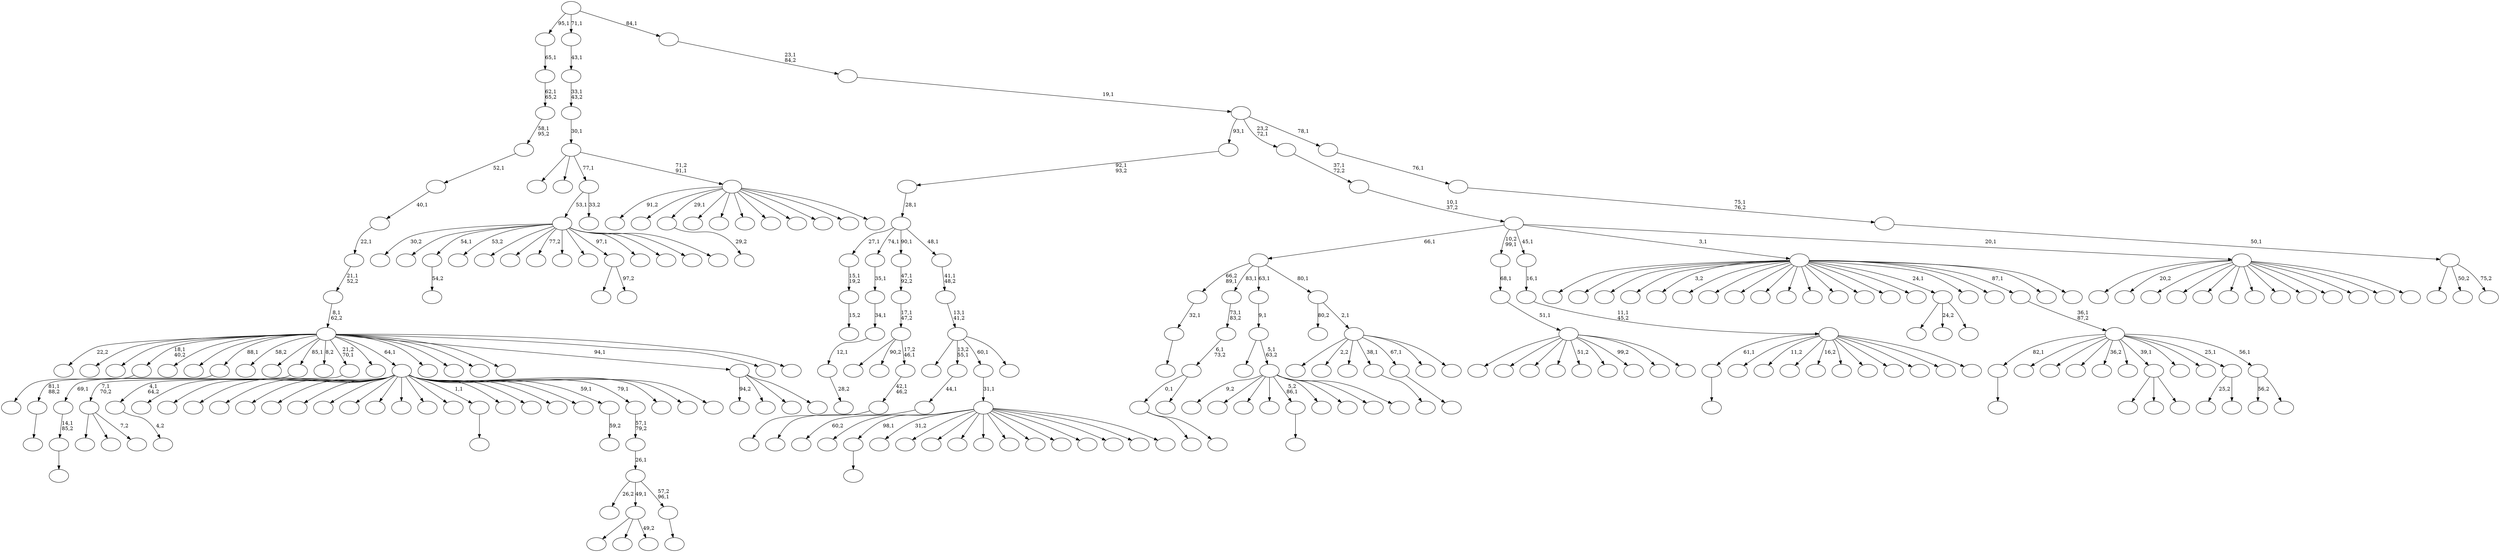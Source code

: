 digraph T {
	300 [label=""]
	299 [label=""]
	298 [label=""]
	297 [label=""]
	296 [label=""]
	295 [label=""]
	294 [label=""]
	293 [label=""]
	292 [label=""]
	291 [label=""]
	290 [label=""]
	289 [label=""]
	288 [label=""]
	287 [label=""]
	286 [label=""]
	285 [label=""]
	284 [label=""]
	283 [label=""]
	282 [label=""]
	281 [label=""]
	280 [label=""]
	279 [label=""]
	278 [label=""]
	277 [label=""]
	276 [label=""]
	275 [label=""]
	274 [label=""]
	273 [label=""]
	272 [label=""]
	271 [label=""]
	270 [label=""]
	269 [label=""]
	268 [label=""]
	267 [label=""]
	266 [label=""]
	265 [label=""]
	264 [label=""]
	263 [label=""]
	262 [label=""]
	261 [label=""]
	260 [label=""]
	259 [label=""]
	258 [label=""]
	257 [label=""]
	256 [label=""]
	255 [label=""]
	254 [label=""]
	253 [label=""]
	252 [label=""]
	251 [label=""]
	250 [label=""]
	249 [label=""]
	248 [label=""]
	247 [label=""]
	246 [label=""]
	245 [label=""]
	244 [label=""]
	243 [label=""]
	242 [label=""]
	241 [label=""]
	240 [label=""]
	239 [label=""]
	238 [label=""]
	237 [label=""]
	236 [label=""]
	235 [label=""]
	234 [label=""]
	233 [label=""]
	232 [label=""]
	231 [label=""]
	230 [label=""]
	229 [label=""]
	228 [label=""]
	227 [label=""]
	226 [label=""]
	225 [label=""]
	224 [label=""]
	223 [label=""]
	222 [label=""]
	221 [label=""]
	220 [label=""]
	219 [label=""]
	218 [label=""]
	217 [label=""]
	216 [label=""]
	215 [label=""]
	214 [label=""]
	213 [label=""]
	212 [label=""]
	211 [label=""]
	210 [label=""]
	209 [label=""]
	208 [label=""]
	207 [label=""]
	206 [label=""]
	205 [label=""]
	204 [label=""]
	203 [label=""]
	202 [label=""]
	201 [label=""]
	200 [label=""]
	199 [label=""]
	198 [label=""]
	197 [label=""]
	196 [label=""]
	195 [label=""]
	194 [label=""]
	193 [label=""]
	192 [label=""]
	191 [label=""]
	190 [label=""]
	189 [label=""]
	188 [label=""]
	187 [label=""]
	186 [label=""]
	185 [label=""]
	184 [label=""]
	183 [label=""]
	182 [label=""]
	181 [label=""]
	180 [label=""]
	179 [label=""]
	178 [label=""]
	177 [label=""]
	176 [label=""]
	175 [label=""]
	174 [label=""]
	173 [label=""]
	172 [label=""]
	171 [label=""]
	170 [label=""]
	169 [label=""]
	168 [label=""]
	167 [label=""]
	166 [label=""]
	165 [label=""]
	164 [label=""]
	163 [label=""]
	162 [label=""]
	161 [label=""]
	160 [label=""]
	159 [label=""]
	158 [label=""]
	157 [label=""]
	156 [label=""]
	155 [label=""]
	154 [label=""]
	153 [label=""]
	152 [label=""]
	151 [label=""]
	150 [label=""]
	149 [label=""]
	148 [label=""]
	147 [label=""]
	146 [label=""]
	145 [label=""]
	144 [label=""]
	143 [label=""]
	142 [label=""]
	141 [label=""]
	140 [label=""]
	139 [label=""]
	138 [label=""]
	137 [label=""]
	136 [label=""]
	135 [label=""]
	134 [label=""]
	133 [label=""]
	132 [label=""]
	131 [label=""]
	130 [label=""]
	129 [label=""]
	128 [label=""]
	127 [label=""]
	126 [label=""]
	125 [label=""]
	124 [label=""]
	123 [label=""]
	122 [label=""]
	121 [label=""]
	120 [label=""]
	119 [label=""]
	118 [label=""]
	117 [label=""]
	116 [label=""]
	115 [label=""]
	114 [label=""]
	113 [label=""]
	112 [label=""]
	111 [label=""]
	110 [label=""]
	109 [label=""]
	108 [label=""]
	107 [label=""]
	106 [label=""]
	105 [label=""]
	104 [label=""]
	103 [label=""]
	102 [label=""]
	101 [label=""]
	100 [label=""]
	99 [label=""]
	98 [label=""]
	97 [label=""]
	96 [label=""]
	95 [label=""]
	94 [label=""]
	93 [label=""]
	92 [label=""]
	91 [label=""]
	90 [label=""]
	89 [label=""]
	88 [label=""]
	87 [label=""]
	86 [label=""]
	85 [label=""]
	84 [label=""]
	83 [label=""]
	82 [label=""]
	81 [label=""]
	80 [label=""]
	79 [label=""]
	78 [label=""]
	77 [label=""]
	76 [label=""]
	75 [label=""]
	74 [label=""]
	73 [label=""]
	72 [label=""]
	71 [label=""]
	70 [label=""]
	69 [label=""]
	68 [label=""]
	67 [label=""]
	66 [label=""]
	65 [label=""]
	64 [label=""]
	63 [label=""]
	62 [label=""]
	61 [label=""]
	60 [label=""]
	59 [label=""]
	58 [label=""]
	57 [label=""]
	56 [label=""]
	55 [label=""]
	54 [label=""]
	53 [label=""]
	52 [label=""]
	51 [label=""]
	50 [label=""]
	49 [label=""]
	48 [label=""]
	47 [label=""]
	46 [label=""]
	45 [label=""]
	44 [label=""]
	43 [label=""]
	42 [label=""]
	41 [label=""]
	40 [label=""]
	39 [label=""]
	38 [label=""]
	37 [label=""]
	36 [label=""]
	35 [label=""]
	34 [label=""]
	33 [label=""]
	32 [label=""]
	31 [label=""]
	30 [label=""]
	29 [label=""]
	28 [label=""]
	27 [label=""]
	26 [label=""]
	25 [label=""]
	24 [label=""]
	23 [label=""]
	22 [label=""]
	21 [label=""]
	20 [label=""]
	19 [label=""]
	18 [label=""]
	17 [label=""]
	16 [label=""]
	15 [label=""]
	14 [label=""]
	13 [label=""]
	12 [label=""]
	11 [label=""]
	10 [label=""]
	9 [label=""]
	8 [label=""]
	7 [label=""]
	6 [label=""]
	5 [label=""]
	4 [label=""]
	3 [label=""]
	2 [label=""]
	1 [label=""]
	0 [label=""]
	296 -> 297 [label="4,2"]
	287 -> 288 [label=""]
	274 -> 275 [label=""]
	271 -> 272 [label="15,2"]
	270 -> 271 [label="15,1\n19,2"]
	261 -> 262 [label="29,2"]
	258 -> 259 [label=""]
	256 -> 257 [label="54,2"]
	247 -> 248 [label=""]
	246 -> 247 [label="32,1"]
	233 -> 234 [label=""]
	232 -> 233 [label="81,1\n88,2"]
	222 -> 223 [label=""]
	218 -> 219 [label="28,2"]
	217 -> 218 [label="12,1"]
	216 -> 217 [label="34,1"]
	215 -> 216 [label="35,1"]
	211 -> 212 [label=""]
	204 -> 205 [label=""]
	203 -> 204 [label="44,1"]
	189 -> 190 [label=""]
	184 -> 187 [label=""]
	184 -> 185 [label=""]
	182 -> 183 [label=""]
	181 -> 182 [label="14,1\n85,2"]
	180 -> 181 [label="69,1"]
	177 -> 178 [label=""]
	176 -> 177 [label="42,1\n46,2"]
	175 -> 298 [label=""]
	175 -> 193 [label="90,2"]
	175 -> 176 [label="17,2\n46,1"]
	174 -> 175 [label="17,1\n47,2"]
	173 -> 174 [label="47,1\n92,2"]
	150 -> 151 [label=""]
	146 -> 147 [label=""]
	142 -> 184 [label="0,1"]
	142 -> 143 [label=""]
	141 -> 142 [label="6,1\n73,2"]
	140 -> 141 [label="73,1\n83,2"]
	138 -> 172 [label=""]
	138 -> 139 [label="97,2"]
	136 -> 252 [label=""]
	136 -> 231 [label=""]
	136 -> 137 [label="49,2"]
	118 -> 119 [label="59,2"]
	112 -> 294 [label=""]
	112 -> 124 [label=""]
	112 -> 113 [label="7,2"]
	111 -> 112 [label="7,1\n70,2"]
	107 -> 235 [label=""]
	107 -> 206 [label="24,2"]
	107 -> 108 [label=""]
	105 -> 106 [label=""]
	104 -> 196 [label="26,2"]
	104 -> 136 [label="49,1"]
	104 -> 105 [label="57,2\n96,1"]
	103 -> 104 [label="26,1"]
	102 -> 103 [label="57,1\n79,2"]
	98 -> 243 [label=""]
	98 -> 170 [label=""]
	98 -> 99 [label=""]
	83 -> 299 [label="9,2"]
	83 -> 229 [label=""]
	83 -> 195 [label=""]
	83 -> 186 [label=""]
	83 -> 146 [label="5,2\n86,1"]
	83 -> 145 [label=""]
	83 -> 114 [label=""]
	83 -> 110 [label=""]
	83 -> 84 [label=""]
	82 -> 144 [label=""]
	82 -> 83 [label="5,1\n63,2"]
	81 -> 82 [label="9,1"]
	78 -> 296 [label="4,1\n64,2"]
	78 -> 285 [label=""]
	78 -> 283 [label=""]
	78 -> 279 [label=""]
	78 -> 268 [label=""]
	78 -> 267 [label=""]
	78 -> 265 [label=""]
	78 -> 250 [label=""]
	78 -> 225 [label=""]
	78 -> 224 [label=""]
	78 -> 210 [label=""]
	78 -> 207 [label=""]
	78 -> 192 [label=""]
	78 -> 191 [label=""]
	78 -> 189 [label="1,1"]
	78 -> 167 [label=""]
	78 -> 165 [label=""]
	78 -> 164 [label=""]
	78 -> 122 [label=""]
	78 -> 118 [label="59,1"]
	78 -> 102 [label="79,1"]
	78 -> 95 [label=""]
	78 -> 86 [label=""]
	78 -> 79 [label=""]
	76 -> 127 [label="25,2"]
	76 -> 77 [label=""]
	72 -> 291 [label=""]
	72 -> 282 [label="2,2"]
	72 -> 240 [label=""]
	72 -> 211 [label="38,1"]
	72 -> 150 [label="67,1"]
	72 -> 88 [label=""]
	72 -> 73 [label=""]
	71 -> 286 [label="80,2"]
	71 -> 72 [label="2,1"]
	70 -> 246 [label="66,2\n89,1"]
	70 -> 140 [label="83,1"]
	70 -> 81 [label="63,1"]
	70 -> 71 [label="80,1"]
	67 -> 266 [label="30,2"]
	67 -> 263 [label=""]
	67 -> 256 [label="54,1"]
	67 -> 254 [label="53,2"]
	67 -> 239 [label=""]
	67 -> 208 [label=""]
	67 -> 166 [label="77,2"]
	67 -> 161 [label=""]
	67 -> 153 [label=""]
	67 -> 138 [label="97,1"]
	67 -> 128 [label=""]
	67 -> 100 [label=""]
	67 -> 90 [label=""]
	67 -> 68 [label=""]
	64 -> 227 [label="56,2"]
	64 -> 65 [label=""]
	63 -> 222 [label="82,1"]
	63 -> 202 [label=""]
	63 -> 188 [label=""]
	63 -> 163 [label=""]
	63 -> 129 [label="36,2"]
	63 -> 101 [label=""]
	63 -> 98 [label="39,1"]
	63 -> 93 [label=""]
	63 -> 85 [label=""]
	63 -> 76 [label="25,1"]
	63 -> 64 [label="56,1"]
	62 -> 63 [label="36,1\n87,2"]
	59 -> 277 [label="60,2"]
	59 -> 269 [label=""]
	59 -> 258 [label="98,1"]
	59 -> 255 [label="31,2"]
	59 -> 245 [label=""]
	59 -> 221 [label=""]
	59 -> 198 [label=""]
	59 -> 197 [label=""]
	59 -> 179 [label=""]
	59 -> 169 [label=""]
	59 -> 155 [label=""]
	59 -> 126 [label=""]
	59 -> 125 [label=""]
	59 -> 91 [label=""]
	59 -> 60 [label=""]
	58 -> 59 [label="31,1"]
	52 -> 249 [label="94,2"]
	52 -> 80 [label=""]
	52 -> 66 [label=""]
	52 -> 53 [label=""]
	50 -> 238 [label=""]
	50 -> 199 [label=""]
	50 -> 194 [label=""]
	50 -> 157 [label=""]
	50 -> 135 [label="51,2"]
	50 -> 121 [label=""]
	50 -> 97 [label="99,2"]
	50 -> 92 [label=""]
	50 -> 51 [label=""]
	49 -> 50 [label="51,1"]
	48 -> 49 [label="68,1"]
	44 -> 300 [label="22,2"]
	44 -> 295 [label=""]
	44 -> 289 [label=""]
	44 -> 274 [label="18,1\n40,2"]
	44 -> 241 [label=""]
	44 -> 237 [label=""]
	44 -> 232 [label="88,1"]
	44 -> 226 [label="58,2"]
	44 -> 213 [label=""]
	44 -> 180 [label="85,1"]
	44 -> 156 [label="8,2"]
	44 -> 111 [label="21,2\n70,1"]
	44 -> 94 [label=""]
	44 -> 78 [label="64,1"]
	44 -> 69 [label=""]
	44 -> 56 [label=""]
	44 -> 55 [label=""]
	44 -> 54 [label=""]
	44 -> 52 [label="94,1"]
	44 -> 46 [label=""]
	44 -> 45 [label=""]
	43 -> 44 [label="8,1\n62,2"]
	42 -> 43 [label="21,1\n52,2"]
	41 -> 42 [label="22,1"]
	40 -> 41 [label="40,1"]
	39 -> 40 [label="52,1"]
	38 -> 39 [label="58,1\n95,2"]
	37 -> 38 [label="62,1\n65,2"]
	36 -> 37 [label="65,1"]
	34 -> 67 [label="53,1"]
	34 -> 35 [label="33,2"]
	31 -> 287 [label="61,1"]
	31 -> 276 [label=""]
	31 -> 273 [label="11,2"]
	31 -> 242 [label=""]
	31 -> 228 [label="16,2"]
	31 -> 209 [label=""]
	31 -> 201 [label=""]
	31 -> 171 [label=""]
	31 -> 168 [label=""]
	31 -> 61 [label=""]
	31 -> 32 [label=""]
	30 -> 31 [label="11,1\n45,2"]
	29 -> 30 [label="16,1"]
	27 -> 293 [label=""]
	27 -> 281 [label=""]
	27 -> 260 [label=""]
	27 -> 251 [label=""]
	27 -> 244 [label="3,2"]
	27 -> 230 [label=""]
	27 -> 220 [label=""]
	27 -> 162 [label=""]
	27 -> 159 [label=""]
	27 -> 154 [label=""]
	27 -> 133 [label=""]
	27 -> 131 [label=""]
	27 -> 123 [label=""]
	27 -> 116 [label=""]
	27 -> 109 [label=""]
	27 -> 107 [label="24,1"]
	27 -> 75 [label=""]
	27 -> 74 [label=""]
	27 -> 62 [label="87,1"]
	27 -> 47 [label=""]
	27 -> 28 [label=""]
	25 -> 278 [label="91,2"]
	25 -> 264 [label=""]
	25 -> 261 [label="29,1"]
	25 -> 149 [label=""]
	25 -> 134 [label=""]
	25 -> 132 [label=""]
	25 -> 117 [label=""]
	25 -> 89 [label=""]
	25 -> 57 [label=""]
	25 -> 33 [label=""]
	25 -> 26 [label=""]
	24 -> 200 [label=""]
	24 -> 130 [label=""]
	24 -> 34 [label="77,1"]
	24 -> 25 [label="71,2\n91,1"]
	23 -> 24 [label="30,1"]
	22 -> 23 [label="33,1\n43,2"]
	21 -> 22 [label="43,1"]
	19 -> 214 [label=""]
	19 -> 203 [label="13,2\n55,1"]
	19 -> 58 [label="60,1"]
	19 -> 20 [label=""]
	18 -> 19 [label="13,1\n41,2"]
	17 -> 18 [label="41,1\n48,2"]
	16 -> 270 [label="27,1"]
	16 -> 215 [label="74,1"]
	16 -> 173 [label="90,1"]
	16 -> 17 [label="48,1"]
	15 -> 16 [label="28,1"]
	14 -> 15 [label="92,1\n93,2"]
	12 -> 292 [label=""]
	12 -> 290 [label="20,2"]
	12 -> 284 [label=""]
	12 -> 280 [label=""]
	12 -> 236 [label=""]
	12 -> 160 [label=""]
	12 -> 158 [label=""]
	12 -> 152 [label=""]
	12 -> 148 [label=""]
	12 -> 120 [label=""]
	12 -> 115 [label=""]
	12 -> 96 [label=""]
	12 -> 13 [label=""]
	11 -> 70 [label="66,1"]
	11 -> 48 [label="10,2\n99,1"]
	11 -> 29 [label="45,1"]
	11 -> 27 [label="3,1"]
	11 -> 12 [label="20,1"]
	10 -> 11 [label="10,1\n37,2"]
	9 -> 10 [label="37,1\n72,2"]
	7 -> 253 [label=""]
	7 -> 87 [label="50,2"]
	7 -> 8 [label="75,2"]
	6 -> 7 [label="50,1"]
	5 -> 6 [label="75,1\n76,2"]
	4 -> 5 [label="76,1"]
	3 -> 14 [label="93,1"]
	3 -> 9 [label="23,2\n72,1"]
	3 -> 4 [label="78,1"]
	2 -> 3 [label="19,1"]
	1 -> 2 [label="23,1\n84,2"]
	0 -> 36 [label="95,1"]
	0 -> 21 [label="71,1"]
	0 -> 1 [label="84,1"]
}
